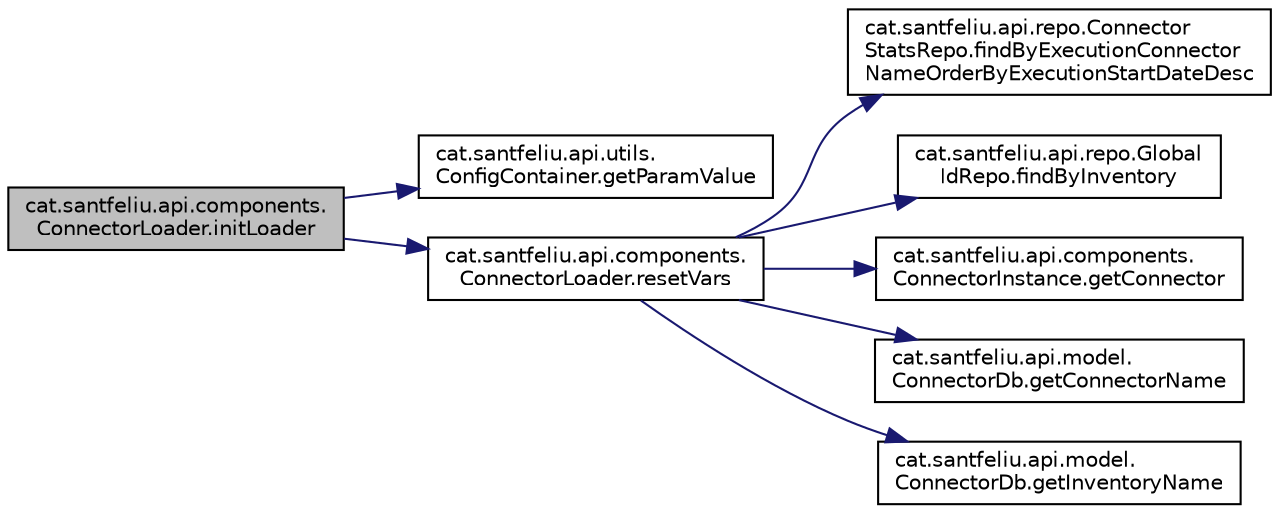 digraph "cat.santfeliu.api.components.ConnectorLoader.initLoader"
{
 // LATEX_PDF_SIZE
  edge [fontname="Helvetica",fontsize="10",labelfontname="Helvetica",labelfontsize="10"];
  node [fontname="Helvetica",fontsize="10",shape=record];
  rankdir="LR";
  Node1 [label="cat.santfeliu.api.components.\lConnectorLoader.initLoader",height=0.2,width=0.4,color="black", fillcolor="grey75", style="filled", fontcolor="black",tooltip=" "];
  Node1 -> Node2 [color="midnightblue",fontsize="10",style="solid",fontname="Helvetica"];
  Node2 [label="cat.santfeliu.api.utils.\lConfigContainer.getParamValue",height=0.2,width=0.4,color="black", fillcolor="white", style="filled",URL="$classcat_1_1santfeliu_1_1api_1_1utils_1_1_config_container.html#a0754904e39db6e7a0600ed60953b90f5",tooltip=" "];
  Node1 -> Node3 [color="midnightblue",fontsize="10",style="solid",fontname="Helvetica"];
  Node3 [label="cat.santfeliu.api.components.\lConnectorLoader.resetVars",height=0.2,width=0.4,color="black", fillcolor="white", style="filled",URL="$classcat_1_1santfeliu_1_1api_1_1components_1_1_connector_loader.html#a4bffc119f5748678bdcb81193c62a680",tooltip=" "];
  Node3 -> Node4 [color="midnightblue",fontsize="10",style="solid",fontname="Helvetica"];
  Node4 [label="cat.santfeliu.api.repo.Connector\lStatsRepo.findByExecutionConnector\lNameOrderByExecutionStartDateDesc",height=0.2,width=0.4,color="black", fillcolor="white", style="filled",URL="$interfacecat_1_1santfeliu_1_1api_1_1repo_1_1_connector_stats_repo.html#a90c2fdb8be0b8ad3b1618515aa62553e",tooltip=" "];
  Node3 -> Node5 [color="midnightblue",fontsize="10",style="solid",fontname="Helvetica"];
  Node5 [label="cat.santfeliu.api.repo.Global\lIdRepo.findByInventory",height=0.2,width=0.4,color="black", fillcolor="white", style="filled",URL="$interfacecat_1_1santfeliu_1_1api_1_1repo_1_1_global_id_repo.html#aa494824708295a6245e0a3874aa8c8b0",tooltip=" "];
  Node3 -> Node6 [color="midnightblue",fontsize="10",style="solid",fontname="Helvetica"];
  Node6 [label="cat.santfeliu.api.components.\lConnectorInstance.getConnector",height=0.2,width=0.4,color="black", fillcolor="white", style="filled",URL="$classcat_1_1santfeliu_1_1api_1_1components_1_1_connector_instance.html#a015ea87d01fb35627fbd4fd56e567d3a",tooltip=" "];
  Node3 -> Node7 [color="midnightblue",fontsize="10",style="solid",fontname="Helvetica"];
  Node7 [label="cat.santfeliu.api.model.\lConnectorDb.getConnectorName",height=0.2,width=0.4,color="black", fillcolor="white", style="filled",URL="$classcat_1_1santfeliu_1_1api_1_1model_1_1_connector_db.html#a4556baa14a8395016f68a617ec13efff",tooltip=" "];
  Node3 -> Node8 [color="midnightblue",fontsize="10",style="solid",fontname="Helvetica"];
  Node8 [label="cat.santfeliu.api.model.\lConnectorDb.getInventoryName",height=0.2,width=0.4,color="black", fillcolor="white", style="filled",URL="$classcat_1_1santfeliu_1_1api_1_1model_1_1_connector_db.html#a51532121f9144de8b46f935acf7ab96a",tooltip=" "];
}

